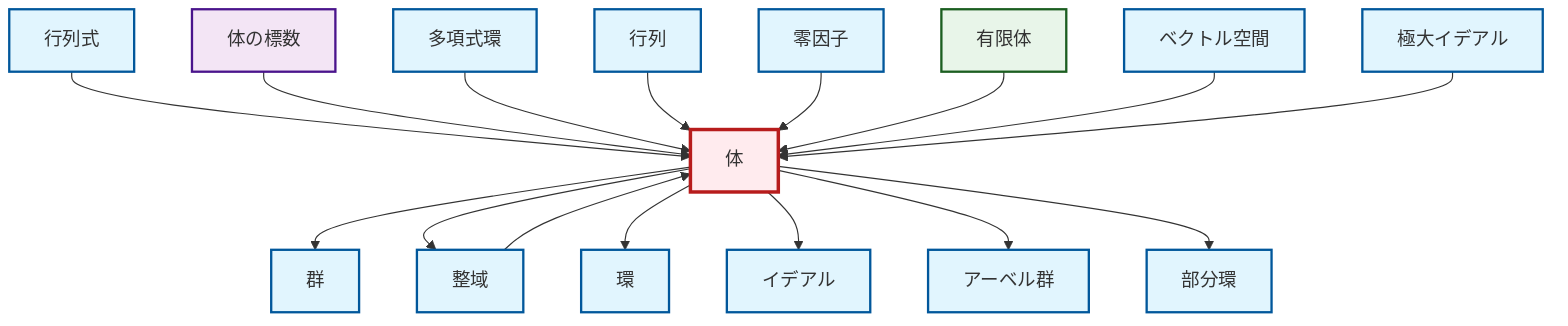 graph TD
    classDef definition fill:#e1f5fe,stroke:#01579b,stroke-width:2px
    classDef theorem fill:#f3e5f5,stroke:#4a148c,stroke-width:2px
    classDef axiom fill:#fff3e0,stroke:#e65100,stroke-width:2px
    classDef example fill:#e8f5e9,stroke:#1b5e20,stroke-width:2px
    classDef current fill:#ffebee,stroke:#b71c1c,stroke-width:3px
    thm-field-characteristic["体の標数"]:::theorem
    def-ring["環"]:::definition
    def-determinant["行列式"]:::definition
    def-field["体"]:::definition
    def-zero-divisor["零因子"]:::definition
    def-maximal-ideal["極大イデアル"]:::definition
    def-vector-space["ベクトル空間"]:::definition
    def-ideal["イデアル"]:::definition
    def-group["群"]:::definition
    def-subring["部分環"]:::definition
    def-matrix["行列"]:::definition
    def-polynomial-ring["多項式環"]:::definition
    def-abelian-group["アーベル群"]:::definition
    ex-finite-field["有限体"]:::example
    def-integral-domain["整域"]:::definition
    def-determinant --> def-field
    def-field --> def-group
    def-field --> def-integral-domain
    def-integral-domain --> def-field
    thm-field-characteristic --> def-field
    def-polynomial-ring --> def-field
    def-matrix --> def-field
    def-field --> def-ring
    def-zero-divisor --> def-field
    def-field --> def-ideal
    def-field --> def-abelian-group
    def-field --> def-subring
    ex-finite-field --> def-field
    def-vector-space --> def-field
    def-maximal-ideal --> def-field
    class def-field current